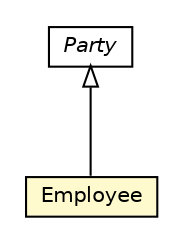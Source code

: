 #!/usr/local/bin/dot
#
# Class diagram 
# Generated by UMLGraph version R5_6_6-8-g8d7759 (http://www.umlgraph.org/)
#

digraph G {
	edge [fontname="Helvetica",fontsize=10,labelfontname="Helvetica",labelfontsize=10];
	node [fontname="Helvetica",fontsize=10,shape=plaintext];
	nodesep=0.25;
	ranksep=0.5;
	// org.dddlib.organisation.domain.Party
	c45370 [label=<<table title="org.dddlib.organisation.domain.Party" border="0" cellborder="1" cellspacing="0" cellpadding="2" port="p" href="./Party.html">
		<tr><td><table border="0" cellspacing="0" cellpadding="1">
<tr><td align="center" balign="center"><font face="Helvetica-Oblique"> Party </font></td></tr>
		</table></td></tr>
		</table>>, URL="./Party.html", fontname="Helvetica", fontcolor="black", fontsize=10.0];
	// org.dddlib.organisation.domain.Employee
	c45378 [label=<<table title="org.dddlib.organisation.domain.Employee" border="0" cellborder="1" cellspacing="0" cellpadding="2" port="p" bgcolor="lemonChiffon" href="./Employee.html">
		<tr><td><table border="0" cellspacing="0" cellpadding="1">
<tr><td align="center" balign="center"> Employee </td></tr>
		</table></td></tr>
		</table>>, URL="./Employee.html", fontname="Helvetica", fontcolor="black", fontsize=10.0];
	//org.dddlib.organisation.domain.Employee extends org.dddlib.organisation.domain.Party
	c45370:p -> c45378:p [dir=back,arrowtail=empty];
}

